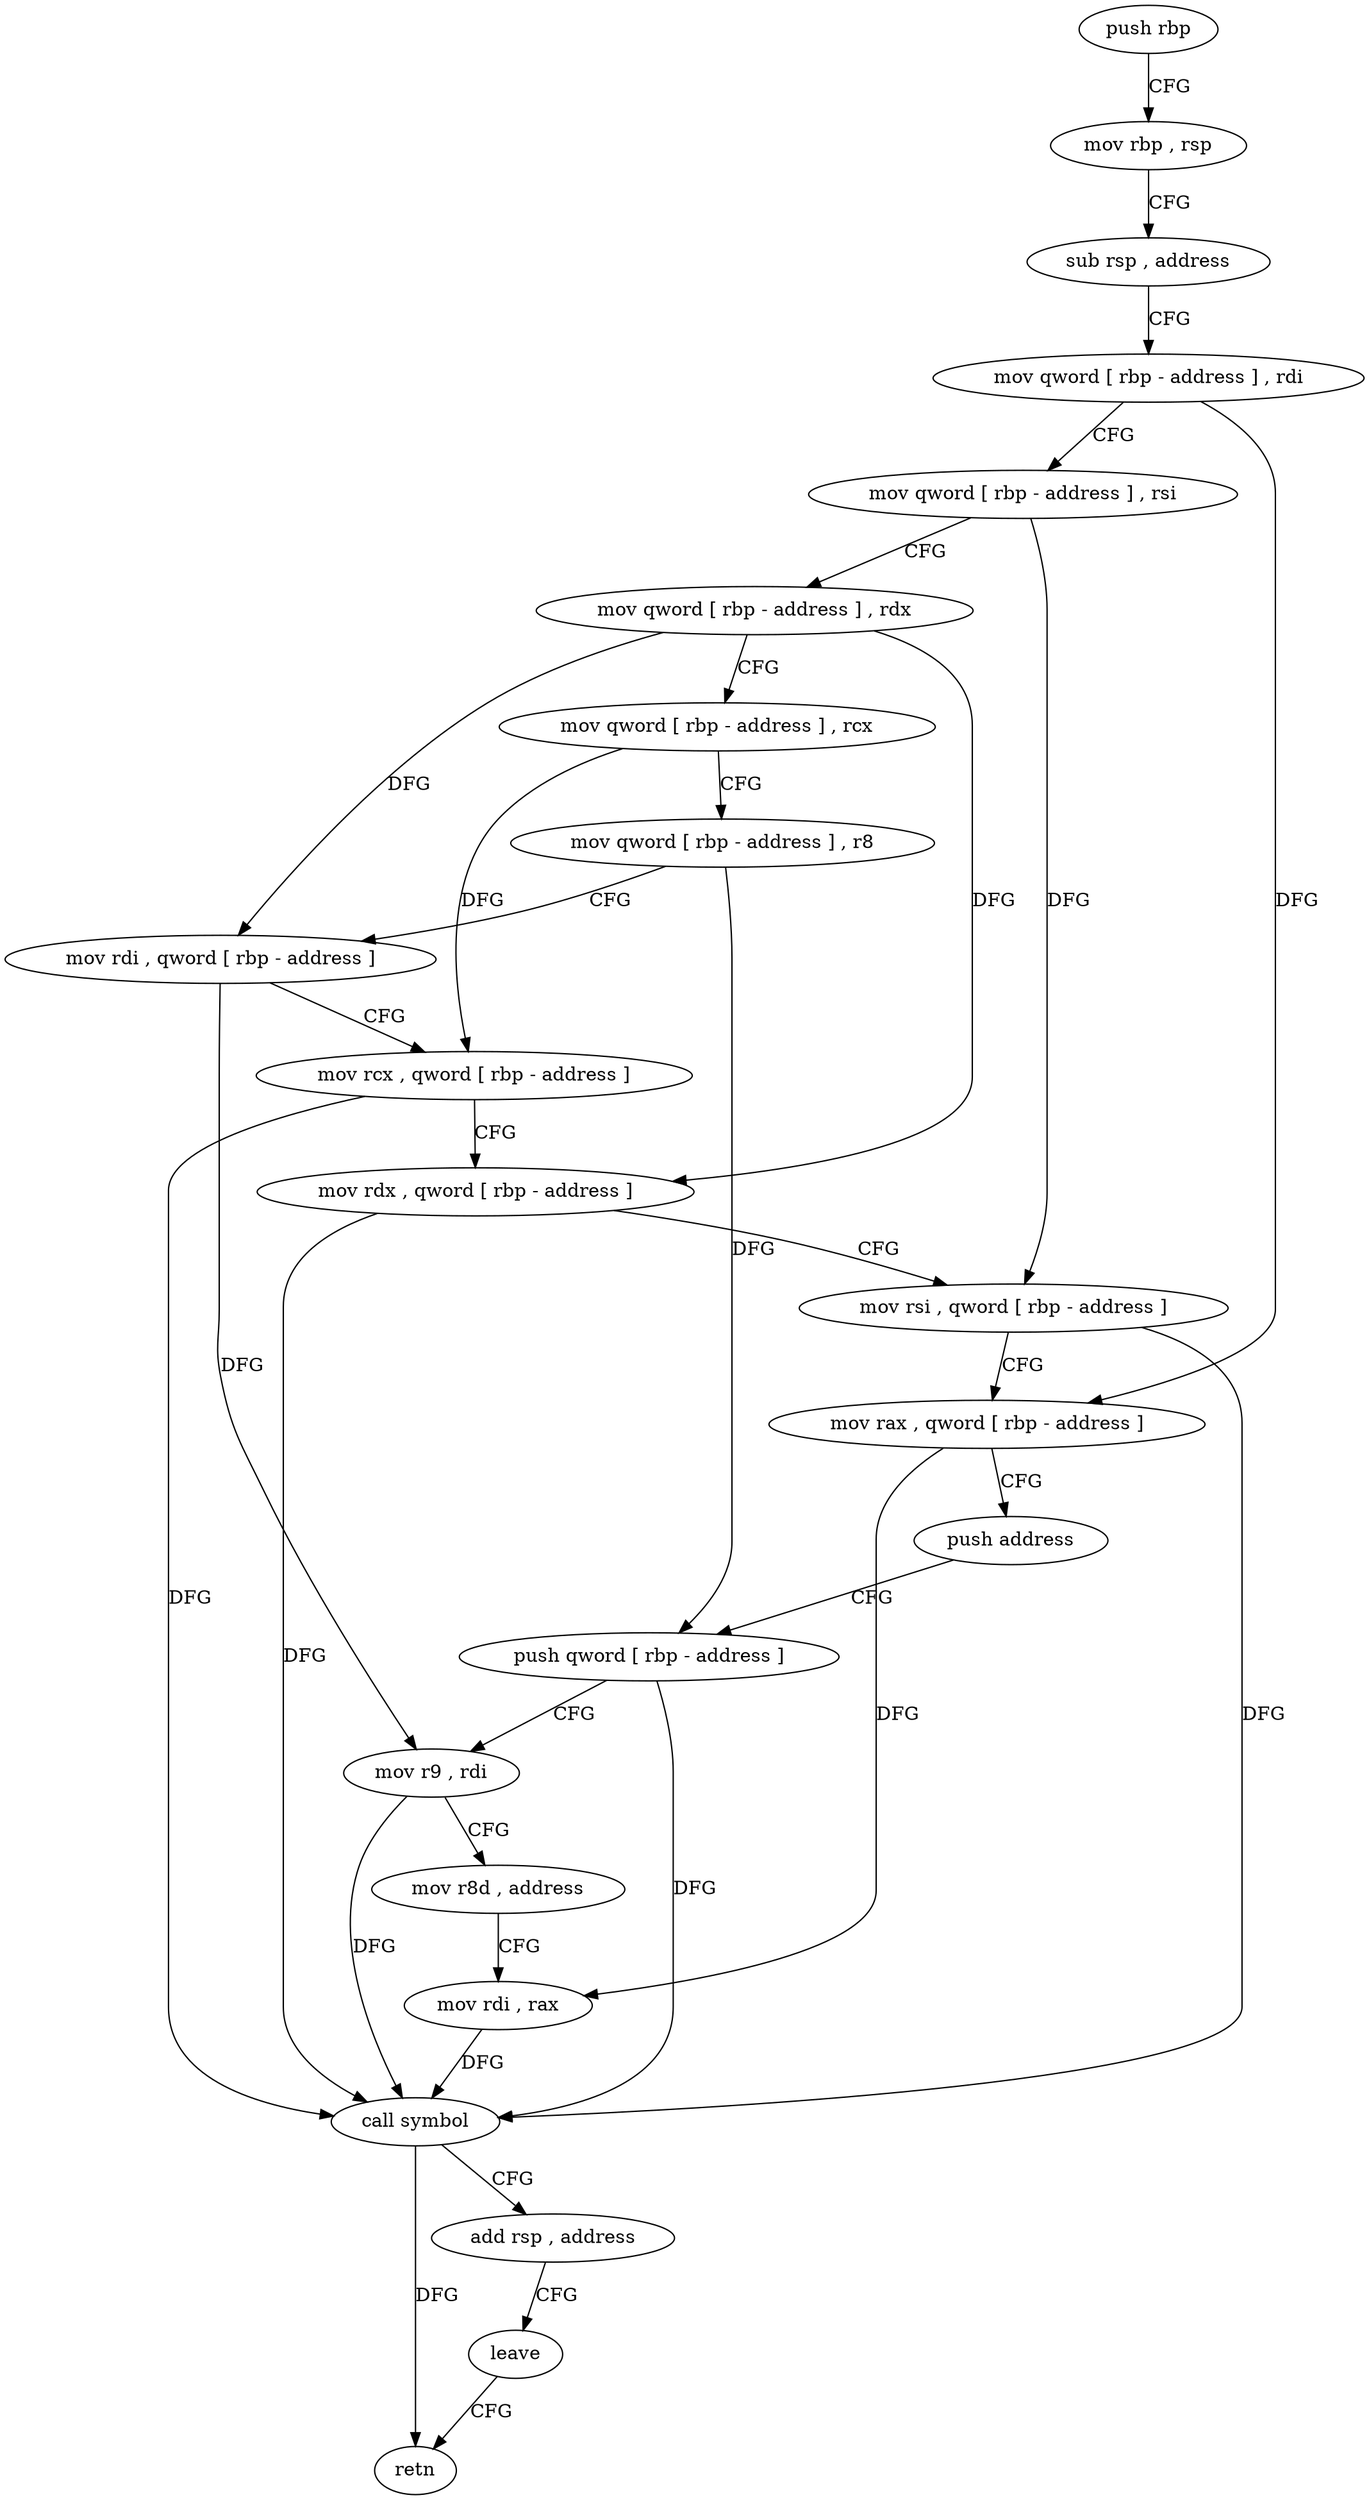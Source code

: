 digraph "func" {
"4415856" [label = "push rbp" ]
"4415857" [label = "mov rbp , rsp" ]
"4415860" [label = "sub rsp , address" ]
"4415864" [label = "mov qword [ rbp - address ] , rdi" ]
"4415868" [label = "mov qword [ rbp - address ] , rsi" ]
"4415872" [label = "mov qword [ rbp - address ] , rdx" ]
"4415876" [label = "mov qword [ rbp - address ] , rcx" ]
"4415880" [label = "mov qword [ rbp - address ] , r8" ]
"4415884" [label = "mov rdi , qword [ rbp - address ]" ]
"4415888" [label = "mov rcx , qword [ rbp - address ]" ]
"4415892" [label = "mov rdx , qword [ rbp - address ]" ]
"4415896" [label = "mov rsi , qword [ rbp - address ]" ]
"4415900" [label = "mov rax , qword [ rbp - address ]" ]
"4415904" [label = "push address" ]
"4415906" [label = "push qword [ rbp - address ]" ]
"4415909" [label = "mov r9 , rdi" ]
"4415912" [label = "mov r8d , address" ]
"4415918" [label = "mov rdi , rax" ]
"4415921" [label = "call symbol" ]
"4415926" [label = "add rsp , address" ]
"4415930" [label = "leave" ]
"4415931" [label = "retn" ]
"4415856" -> "4415857" [ label = "CFG" ]
"4415857" -> "4415860" [ label = "CFG" ]
"4415860" -> "4415864" [ label = "CFG" ]
"4415864" -> "4415868" [ label = "CFG" ]
"4415864" -> "4415900" [ label = "DFG" ]
"4415868" -> "4415872" [ label = "CFG" ]
"4415868" -> "4415896" [ label = "DFG" ]
"4415872" -> "4415876" [ label = "CFG" ]
"4415872" -> "4415884" [ label = "DFG" ]
"4415872" -> "4415892" [ label = "DFG" ]
"4415876" -> "4415880" [ label = "CFG" ]
"4415876" -> "4415888" [ label = "DFG" ]
"4415880" -> "4415884" [ label = "CFG" ]
"4415880" -> "4415906" [ label = "DFG" ]
"4415884" -> "4415888" [ label = "CFG" ]
"4415884" -> "4415909" [ label = "DFG" ]
"4415888" -> "4415892" [ label = "CFG" ]
"4415888" -> "4415921" [ label = "DFG" ]
"4415892" -> "4415896" [ label = "CFG" ]
"4415892" -> "4415921" [ label = "DFG" ]
"4415896" -> "4415900" [ label = "CFG" ]
"4415896" -> "4415921" [ label = "DFG" ]
"4415900" -> "4415904" [ label = "CFG" ]
"4415900" -> "4415918" [ label = "DFG" ]
"4415904" -> "4415906" [ label = "CFG" ]
"4415906" -> "4415909" [ label = "CFG" ]
"4415906" -> "4415921" [ label = "DFG" ]
"4415909" -> "4415912" [ label = "CFG" ]
"4415909" -> "4415921" [ label = "DFG" ]
"4415912" -> "4415918" [ label = "CFG" ]
"4415918" -> "4415921" [ label = "DFG" ]
"4415921" -> "4415926" [ label = "CFG" ]
"4415921" -> "4415931" [ label = "DFG" ]
"4415926" -> "4415930" [ label = "CFG" ]
"4415930" -> "4415931" [ label = "CFG" ]
}
